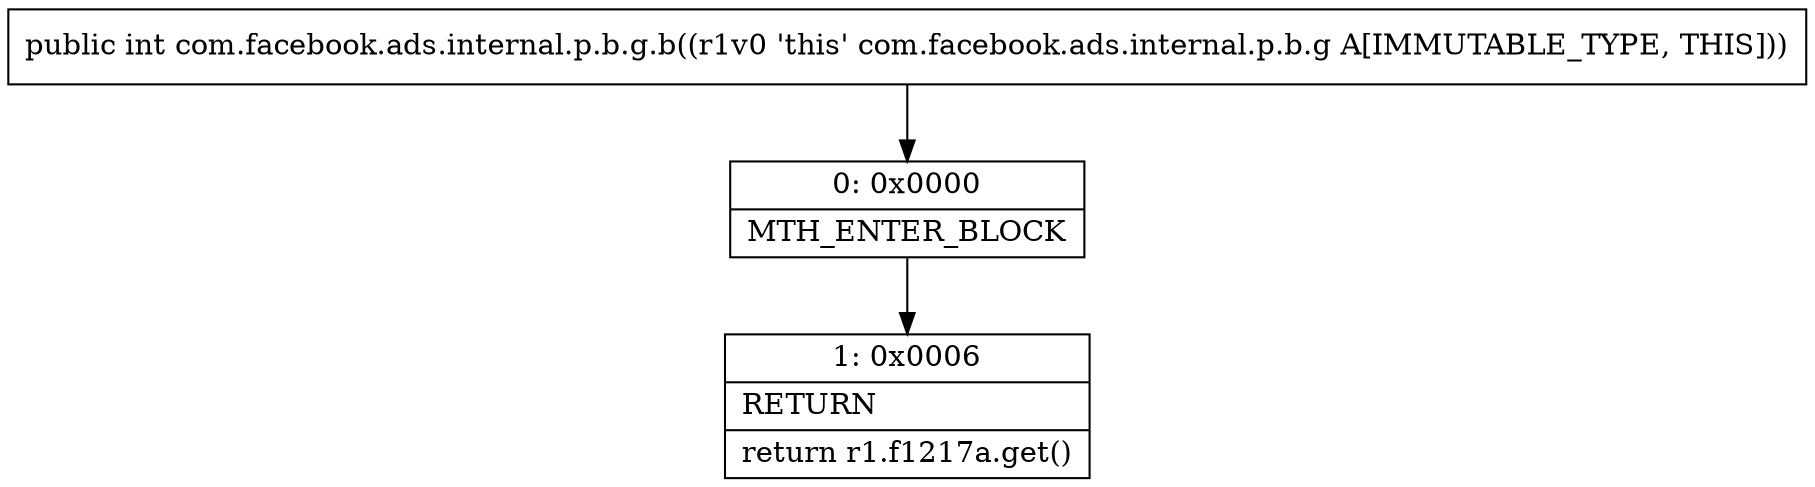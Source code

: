 digraph "CFG forcom.facebook.ads.internal.p.b.g.b()I" {
Node_0 [shape=record,label="{0\:\ 0x0000|MTH_ENTER_BLOCK\l}"];
Node_1 [shape=record,label="{1\:\ 0x0006|RETURN\l|return r1.f1217a.get()\l}"];
MethodNode[shape=record,label="{public int com.facebook.ads.internal.p.b.g.b((r1v0 'this' com.facebook.ads.internal.p.b.g A[IMMUTABLE_TYPE, THIS])) }"];
MethodNode -> Node_0;
Node_0 -> Node_1;
}

